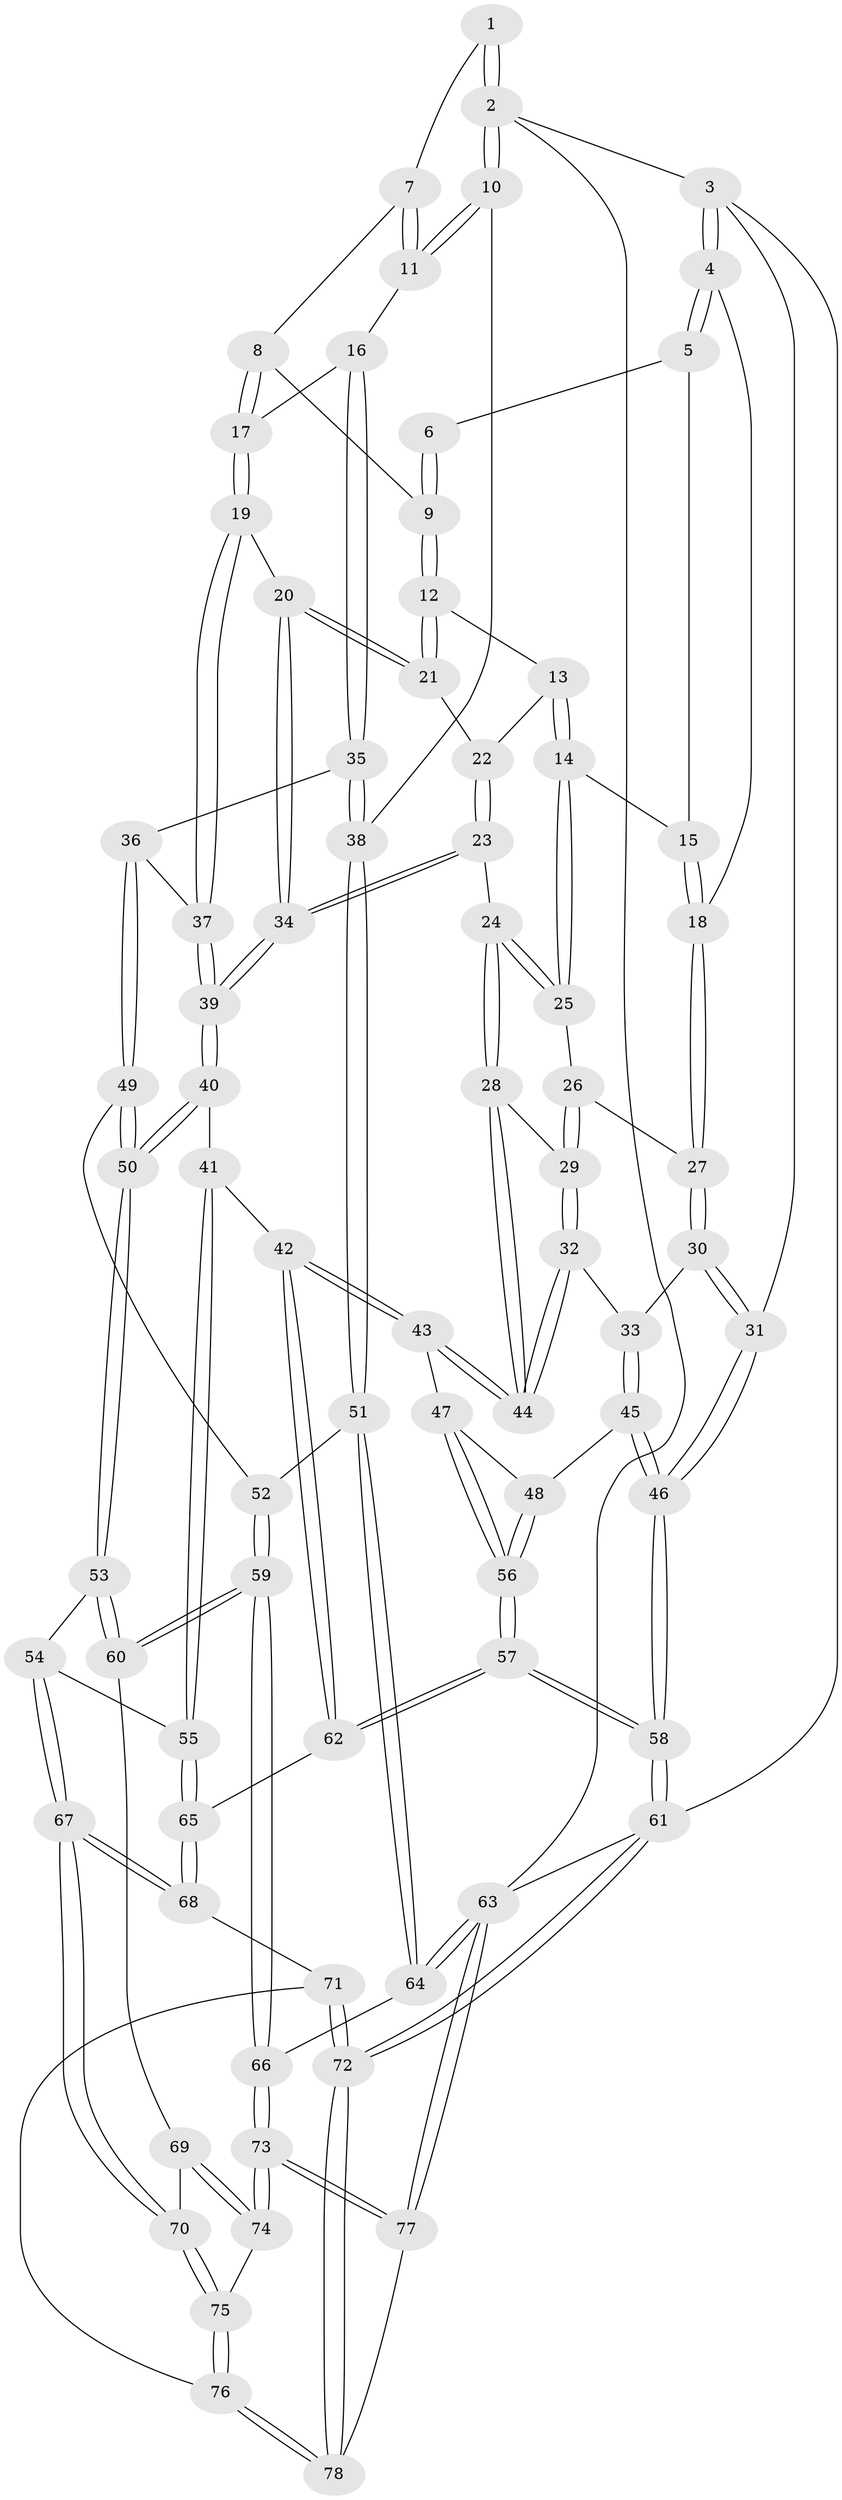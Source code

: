 // coarse degree distribution, {3: 0.16279069767441862, 6: 0.09302325581395349, 5: 0.2558139534883721, 4: 0.4883720930232558}
// Generated by graph-tools (version 1.1) at 2025/52/02/27/25 19:52:38]
// undirected, 78 vertices, 192 edges
graph export_dot {
graph [start="1"]
  node [color=gray90,style=filled];
  1 [pos="+0.851429647069241+0"];
  2 [pos="+1+0"];
  3 [pos="+0+0"];
  4 [pos="+0+0"];
  5 [pos="+0.2615793726863876+0"];
  6 [pos="+0.581493584148077+0"];
  7 [pos="+0.8233548890545679+0"];
  8 [pos="+0.6965728217204599+0.05179959199393458"];
  9 [pos="+0.5939526094328234+0.030309457526328593"];
  10 [pos="+1+0.055012524528657146"];
  11 [pos="+0.8453970587567995+0.08914466678115834"];
  12 [pos="+0.5858690014530092+0.04873508047207588"];
  13 [pos="+0.3265553531748507+0.018093831504627723"];
  14 [pos="+0.31100738167767145+0.009190279591854847"];
  15 [pos="+0.27752649176383476+0"];
  16 [pos="+0.8171532911272513+0.14983345824984015"];
  17 [pos="+0.7703394889949822+0.1497965018080569"];
  18 [pos="+0.08729443780177157+0.12861660640111017"];
  19 [pos="+0.6157585388116474+0.21505548998137272"];
  20 [pos="+0.601584967539789+0.21460474432055712"];
  21 [pos="+0.5748422976752258+0.10845107494286385"];
  22 [pos="+0.4339007660955875+0.10446255728210903"];
  23 [pos="+0.44542702289309627+0.23084042441077315"];
  24 [pos="+0.35148149794139766+0.23593483252119157"];
  25 [pos="+0.2936666960710149+0.06983653706990046"];
  26 [pos="+0.22832308187573525+0.12953499523257087"];
  27 [pos="+0.08780060477480064+0.13251183207490594"];
  28 [pos="+0.3336857887107504+0.2608313746183487"];
  29 [pos="+0.19877219702450097+0.23279650600490293"];
  30 [pos="+0.02062155300942698+0.27826112781552054"];
  31 [pos="+0+0.2831259565573233"];
  32 [pos="+0.13315530016379243+0.28619896454423965"];
  33 [pos="+0.07126282890986474+0.30404730574219424"];
  34 [pos="+0.5466533325659806+0.27349024208501876"];
  35 [pos="+0.8386122614845567+0.1882605686261876"];
  36 [pos="+0.7998453865084681+0.3645053567356537"];
  37 [pos="+0.7944848058625201+0.361673676767402"];
  38 [pos="+1+0.2894974833947672"];
  39 [pos="+0.5380963671317054+0.35833160220754506"];
  40 [pos="+0.5359572286393993+0.3657927803860323"];
  41 [pos="+0.5292386664541943+0.3726100838469781"];
  42 [pos="+0.3693586657318778+0.45236920394625274"];
  43 [pos="+0.3398148698807263+0.43294495765047125"];
  44 [pos="+0.31843039905252823+0.3613621076546186"];
  45 [pos="+0.09861657153912749+0.3683865084878742"];
  46 [pos="+0+0.8298781961970397"];
  47 [pos="+0.32506687357037717+0.4362124463274634"];
  48 [pos="+0.1266628205303677+0.4176844829337254"];
  49 [pos="+0.8101115451724353+0.3870173937171341"];
  50 [pos="+0.7421321532378105+0.5176946797948166"];
  51 [pos="+1+0.34334326458081166"];
  52 [pos="+0.9658942195724096+0.39239426081767137"];
  53 [pos="+0.7414626239227738+0.5530288942210939"];
  54 [pos="+0.636876685115978+0.5801927913256806"];
  55 [pos="+0.5644281001586535+0.5739774990088293"];
  56 [pos="+0.10681637174152252+0.6127163337408935"];
  57 [pos="+0.05575630813844322+0.7512913458211113"];
  58 [pos="+0+1"];
  59 [pos="+0.8638797362032612+0.6647943504082874"];
  60 [pos="+0.812157356900373+0.6498131176826761"];
  61 [pos="+0+1"];
  62 [pos="+0.3977867991278698+0.6385878189806838"];
  63 [pos="+1+1"];
  64 [pos="+1+0.7065314981017187"];
  65 [pos="+0.41108846128909243+0.6463827042767719"];
  66 [pos="+0.8825602752221429+0.6746017720331903"];
  67 [pos="+0.5724410108796233+0.807978394741289"];
  68 [pos="+0.46887004812594285+0.7476947576311981"];
  69 [pos="+0.7698779485791891+0.6953848057685541"];
  70 [pos="+0.5767188643606009+0.8119588529392003"];
  71 [pos="+0.38027504781152854+0.8585019322166554"];
  72 [pos="+0+1"];
  73 [pos="+0.8375113824565326+1"];
  74 [pos="+0.7536530863357328+0.9333175078107571"];
  75 [pos="+0.5850016405739302+0.8439015919853959"];
  76 [pos="+0.5177290385230561+0.9901298631116735"];
  77 [pos="+0.9781025769075915+1"];
  78 [pos="+0.48358445634589564+1"];
  1 -- 2;
  1 -- 2;
  1 -- 7;
  2 -- 3;
  2 -- 10;
  2 -- 10;
  2 -- 63;
  3 -- 4;
  3 -- 4;
  3 -- 31;
  3 -- 61;
  4 -- 5;
  4 -- 5;
  4 -- 18;
  5 -- 6;
  5 -- 15;
  6 -- 9;
  6 -- 9;
  7 -- 8;
  7 -- 11;
  7 -- 11;
  8 -- 9;
  8 -- 17;
  8 -- 17;
  9 -- 12;
  9 -- 12;
  10 -- 11;
  10 -- 11;
  10 -- 38;
  11 -- 16;
  12 -- 13;
  12 -- 21;
  12 -- 21;
  13 -- 14;
  13 -- 14;
  13 -- 22;
  14 -- 15;
  14 -- 25;
  14 -- 25;
  15 -- 18;
  15 -- 18;
  16 -- 17;
  16 -- 35;
  16 -- 35;
  17 -- 19;
  17 -- 19;
  18 -- 27;
  18 -- 27;
  19 -- 20;
  19 -- 37;
  19 -- 37;
  20 -- 21;
  20 -- 21;
  20 -- 34;
  20 -- 34;
  21 -- 22;
  22 -- 23;
  22 -- 23;
  23 -- 24;
  23 -- 34;
  23 -- 34;
  24 -- 25;
  24 -- 25;
  24 -- 28;
  24 -- 28;
  25 -- 26;
  26 -- 27;
  26 -- 29;
  26 -- 29;
  27 -- 30;
  27 -- 30;
  28 -- 29;
  28 -- 44;
  28 -- 44;
  29 -- 32;
  29 -- 32;
  30 -- 31;
  30 -- 31;
  30 -- 33;
  31 -- 46;
  31 -- 46;
  32 -- 33;
  32 -- 44;
  32 -- 44;
  33 -- 45;
  33 -- 45;
  34 -- 39;
  34 -- 39;
  35 -- 36;
  35 -- 38;
  35 -- 38;
  36 -- 37;
  36 -- 49;
  36 -- 49;
  37 -- 39;
  37 -- 39;
  38 -- 51;
  38 -- 51;
  39 -- 40;
  39 -- 40;
  40 -- 41;
  40 -- 50;
  40 -- 50;
  41 -- 42;
  41 -- 55;
  41 -- 55;
  42 -- 43;
  42 -- 43;
  42 -- 62;
  42 -- 62;
  43 -- 44;
  43 -- 44;
  43 -- 47;
  45 -- 46;
  45 -- 46;
  45 -- 48;
  46 -- 58;
  46 -- 58;
  47 -- 48;
  47 -- 56;
  47 -- 56;
  48 -- 56;
  48 -- 56;
  49 -- 50;
  49 -- 50;
  49 -- 52;
  50 -- 53;
  50 -- 53;
  51 -- 52;
  51 -- 64;
  51 -- 64;
  52 -- 59;
  52 -- 59;
  53 -- 54;
  53 -- 60;
  53 -- 60;
  54 -- 55;
  54 -- 67;
  54 -- 67;
  55 -- 65;
  55 -- 65;
  56 -- 57;
  56 -- 57;
  57 -- 58;
  57 -- 58;
  57 -- 62;
  57 -- 62;
  58 -- 61;
  58 -- 61;
  59 -- 60;
  59 -- 60;
  59 -- 66;
  59 -- 66;
  60 -- 69;
  61 -- 72;
  61 -- 72;
  61 -- 63;
  62 -- 65;
  63 -- 64;
  63 -- 64;
  63 -- 77;
  63 -- 77;
  64 -- 66;
  65 -- 68;
  65 -- 68;
  66 -- 73;
  66 -- 73;
  67 -- 68;
  67 -- 68;
  67 -- 70;
  67 -- 70;
  68 -- 71;
  69 -- 70;
  69 -- 74;
  69 -- 74;
  70 -- 75;
  70 -- 75;
  71 -- 72;
  71 -- 72;
  71 -- 76;
  72 -- 78;
  72 -- 78;
  73 -- 74;
  73 -- 74;
  73 -- 77;
  73 -- 77;
  74 -- 75;
  75 -- 76;
  75 -- 76;
  76 -- 78;
  76 -- 78;
  77 -- 78;
}
